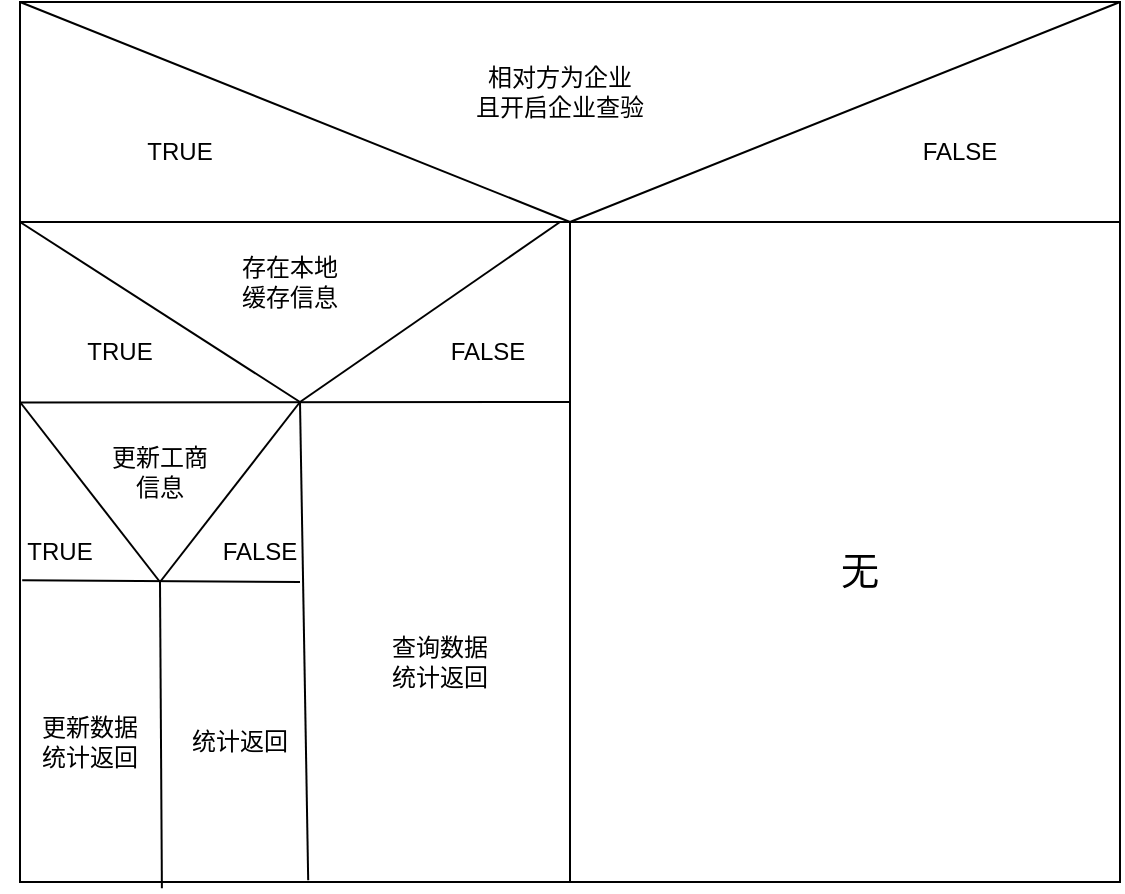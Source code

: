 <mxfile version="17.1.2" type="github">
  <diagram id="9cAGraf1xTTvV5XfuFa4" name="第 1 页">
    <mxGraphModel dx="1298" dy="657" grid="1" gridSize="10" guides="1" tooltips="1" connect="1" arrows="1" fold="1" page="1" pageScale="1" pageWidth="827" pageHeight="1169" math="0" shadow="0">
      <root>
        <mxCell id="0" />
        <mxCell id="1" parent="0" />
        <mxCell id="5LS5OtSp_AEt-ulGGvaW-1" value="" style="rounded=0;whiteSpace=wrap;html=1;" vertex="1" parent="1">
          <mxGeometry x="180" y="110" width="550" height="440" as="geometry" />
        </mxCell>
        <mxCell id="5LS5OtSp_AEt-ulGGvaW-2" value="" style="endArrow=none;html=1;rounded=0;exitX=0;exitY=0.25;exitDx=0;exitDy=0;" edge="1" parent="1" source="5LS5OtSp_AEt-ulGGvaW-1">
          <mxGeometry width="50" height="50" relative="1" as="geometry">
            <mxPoint x="180" y="210" as="sourcePoint" />
            <mxPoint x="730" y="220" as="targetPoint" />
          </mxGeometry>
        </mxCell>
        <mxCell id="5LS5OtSp_AEt-ulGGvaW-3" value="" style="endArrow=none;html=1;rounded=0;exitX=0.5;exitY=1;exitDx=0;exitDy=0;" edge="1" parent="1" source="5LS5OtSp_AEt-ulGGvaW-1">
          <mxGeometry width="50" height="50" relative="1" as="geometry">
            <mxPoint x="390" y="420" as="sourcePoint" />
            <mxPoint x="455" y="220" as="targetPoint" />
          </mxGeometry>
        </mxCell>
        <mxCell id="5LS5OtSp_AEt-ulGGvaW-4" value="" style="endArrow=none;html=1;rounded=0;entryX=0;entryY=0;entryDx=0;entryDy=0;" edge="1" parent="1" target="5LS5OtSp_AEt-ulGGvaW-1">
          <mxGeometry width="50" height="50" relative="1" as="geometry">
            <mxPoint x="455" y="220" as="sourcePoint" />
            <mxPoint x="440" y="370" as="targetPoint" />
          </mxGeometry>
        </mxCell>
        <mxCell id="5LS5OtSp_AEt-ulGGvaW-5" value="" style="endArrow=none;html=1;rounded=0;entryX=1;entryY=0;entryDx=0;entryDy=0;" edge="1" parent="1" target="5LS5OtSp_AEt-ulGGvaW-1">
          <mxGeometry width="50" height="50" relative="1" as="geometry">
            <mxPoint x="455" y="220" as="sourcePoint" />
            <mxPoint x="620" y="100" as="targetPoint" />
          </mxGeometry>
        </mxCell>
        <mxCell id="5LS5OtSp_AEt-ulGGvaW-6" value="相对方为企业&lt;br&gt;且开启企业查验" style="text;html=1;strokeColor=none;fillColor=none;align=center;verticalAlign=middle;whiteSpace=wrap;rounded=0;" vertex="1" parent="1">
          <mxGeometry x="380" y="130" width="140" height="50" as="geometry" />
        </mxCell>
        <mxCell id="5LS5OtSp_AEt-ulGGvaW-7" value="" style="endArrow=none;html=1;rounded=0;exitX=0;exitY=0.455;exitDx=0;exitDy=0;exitPerimeter=0;" edge="1" parent="1" source="5LS5OtSp_AEt-ulGGvaW-1">
          <mxGeometry width="50" height="50" relative="1" as="geometry">
            <mxPoint x="390" y="410" as="sourcePoint" />
            <mxPoint x="455" y="310" as="targetPoint" />
          </mxGeometry>
        </mxCell>
        <mxCell id="5LS5OtSp_AEt-ulGGvaW-9" value="" style="endArrow=none;html=1;rounded=0;" edge="1" parent="1">
          <mxGeometry width="50" height="50" relative="1" as="geometry">
            <mxPoint x="320" y="310" as="sourcePoint" />
            <mxPoint x="450" y="220" as="targetPoint" />
          </mxGeometry>
        </mxCell>
        <mxCell id="5LS5OtSp_AEt-ulGGvaW-10" value="" style="endArrow=none;html=1;rounded=0;exitX=0;exitY=0.25;exitDx=0;exitDy=0;" edge="1" parent="1" source="5LS5OtSp_AEt-ulGGvaW-1">
          <mxGeometry width="50" height="50" relative="1" as="geometry">
            <mxPoint x="420" y="360" as="sourcePoint" />
            <mxPoint x="320" y="310" as="targetPoint" />
          </mxGeometry>
        </mxCell>
        <mxCell id="5LS5OtSp_AEt-ulGGvaW-11" value="存在本地&lt;br&gt;缓存信息" style="text;html=1;strokeColor=none;fillColor=none;align=center;verticalAlign=middle;whiteSpace=wrap;rounded=0;" vertex="1" parent="1">
          <mxGeometry x="260" y="230" width="110" height="40" as="geometry" />
        </mxCell>
        <mxCell id="5LS5OtSp_AEt-ulGGvaW-12" value="" style="endArrow=none;html=1;rounded=0;entryX=0.262;entryY=0.998;entryDx=0;entryDy=0;entryPerimeter=0;" edge="1" parent="1" target="5LS5OtSp_AEt-ulGGvaW-1">
          <mxGeometry width="50" height="50" relative="1" as="geometry">
            <mxPoint x="320" y="310" as="sourcePoint" />
            <mxPoint x="470" y="300" as="targetPoint" />
          </mxGeometry>
        </mxCell>
        <mxCell id="5LS5OtSp_AEt-ulGGvaW-13" value="FALSE" style="text;html=1;strokeColor=none;fillColor=none;align=center;verticalAlign=middle;whiteSpace=wrap;rounded=0;" vertex="1" parent="1">
          <mxGeometry x="384" y="270" width="60" height="30" as="geometry" />
        </mxCell>
        <mxCell id="5LS5OtSp_AEt-ulGGvaW-14" value="TRUE" style="text;html=1;strokeColor=none;fillColor=none;align=center;verticalAlign=middle;whiteSpace=wrap;rounded=0;" vertex="1" parent="1">
          <mxGeometry x="200" y="270" width="60" height="30" as="geometry" />
        </mxCell>
        <mxCell id="5LS5OtSp_AEt-ulGGvaW-15" value="FALSE" style="text;html=1;strokeColor=none;fillColor=none;align=center;verticalAlign=middle;whiteSpace=wrap;rounded=0;" vertex="1" parent="1">
          <mxGeometry x="620" y="170" width="60" height="30" as="geometry" />
        </mxCell>
        <mxCell id="5LS5OtSp_AEt-ulGGvaW-16" value="TRUE" style="text;html=1;strokeColor=none;fillColor=none;align=center;verticalAlign=middle;whiteSpace=wrap;rounded=0;" vertex="1" parent="1">
          <mxGeometry x="230" y="170" width="60" height="30" as="geometry" />
        </mxCell>
        <mxCell id="5LS5OtSp_AEt-ulGGvaW-17" value="" style="endArrow=none;html=1;rounded=0;exitX=0.002;exitY=0.657;exitDx=0;exitDy=0;exitPerimeter=0;" edge="1" parent="1" source="5LS5OtSp_AEt-ulGGvaW-1">
          <mxGeometry width="50" height="50" relative="1" as="geometry">
            <mxPoint x="300" y="440" as="sourcePoint" />
            <mxPoint x="320" y="400" as="targetPoint" />
          </mxGeometry>
        </mxCell>
        <mxCell id="5LS5OtSp_AEt-ulGGvaW-18" value="" style="endArrow=none;html=1;rounded=0;" edge="1" parent="1">
          <mxGeometry width="50" height="50" relative="1" as="geometry">
            <mxPoint x="250" y="400" as="sourcePoint" />
            <mxPoint x="320" y="310" as="targetPoint" />
          </mxGeometry>
        </mxCell>
        <mxCell id="5LS5OtSp_AEt-ulGGvaW-21" value="" style="endArrow=none;html=1;rounded=0;" edge="1" parent="1">
          <mxGeometry width="50" height="50" relative="1" as="geometry">
            <mxPoint x="180" y="310" as="sourcePoint" />
            <mxPoint x="250" y="400" as="targetPoint" />
          </mxGeometry>
        </mxCell>
        <mxCell id="5LS5OtSp_AEt-ulGGvaW-22" value="更新工商信息" style="text;html=1;strokeColor=none;fillColor=none;align=center;verticalAlign=middle;whiteSpace=wrap;rounded=0;" vertex="1" parent="1">
          <mxGeometry x="220" y="330" width="60" height="30" as="geometry" />
        </mxCell>
        <mxCell id="5LS5OtSp_AEt-ulGGvaW-23" value="FALSE" style="text;html=1;strokeColor=none;fillColor=none;align=center;verticalAlign=middle;whiteSpace=wrap;rounded=0;" vertex="1" parent="1">
          <mxGeometry x="270" y="370" width="60" height="30" as="geometry" />
        </mxCell>
        <mxCell id="5LS5OtSp_AEt-ulGGvaW-24" value="TRUE" style="text;html=1;strokeColor=none;fillColor=none;align=center;verticalAlign=middle;whiteSpace=wrap;rounded=0;" vertex="1" parent="1">
          <mxGeometry x="170" y="370" width="60" height="30" as="geometry" />
        </mxCell>
        <mxCell id="5LS5OtSp_AEt-ulGGvaW-25" value="" style="endArrow=none;html=1;rounded=0;exitX=0.129;exitY=1.007;exitDx=0;exitDy=0;exitPerimeter=0;" edge="1" parent="1" source="5LS5OtSp_AEt-ulGGvaW-1">
          <mxGeometry width="50" height="50" relative="1" as="geometry">
            <mxPoint x="310" y="430" as="sourcePoint" />
            <mxPoint x="250" y="400" as="targetPoint" />
          </mxGeometry>
        </mxCell>
        <mxCell id="5LS5OtSp_AEt-ulGGvaW-26" value="更新数据&lt;br&gt;统计返回" style="text;html=1;strokeColor=none;fillColor=none;align=center;verticalAlign=middle;whiteSpace=wrap;rounded=0;" vertex="1" parent="1">
          <mxGeometry x="180" y="440" width="70" height="80" as="geometry" />
        </mxCell>
        <mxCell id="5LS5OtSp_AEt-ulGGvaW-27" value="统计返回" style="text;html=1;strokeColor=none;fillColor=none;align=center;verticalAlign=middle;whiteSpace=wrap;rounded=0;" vertex="1" parent="1">
          <mxGeometry x="260" y="465" width="60" height="30" as="geometry" />
        </mxCell>
        <mxCell id="5LS5OtSp_AEt-ulGGvaW-29" value="查询数据&lt;br&gt;统计返回" style="text;html=1;strokeColor=none;fillColor=none;align=center;verticalAlign=middle;whiteSpace=wrap;rounded=0;" vertex="1" parent="1">
          <mxGeometry x="340" y="380" width="100" height="120" as="geometry" />
        </mxCell>
        <mxCell id="5LS5OtSp_AEt-ulGGvaW-30" value="&lt;font style=&quot;font-size: 19px&quot;&gt;无&lt;/font&gt;" style="text;html=1;strokeColor=none;fillColor=none;align=center;verticalAlign=middle;whiteSpace=wrap;rounded=0;" vertex="1" parent="1">
          <mxGeometry x="510" y="330" width="180" height="130" as="geometry" />
        </mxCell>
      </root>
    </mxGraphModel>
  </diagram>
</mxfile>
